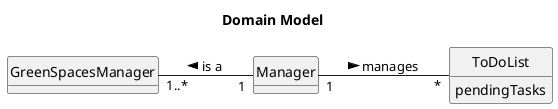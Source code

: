@startuml
skinparam monochrome true
skinparam packageStyle rectangle
skinparam shadowing false

left to right direction

skinparam classAttributeIconSize 0

hide circle
hide methods

title Domain Model

class GreenSpacesManager{
}

class Manager {
}

class ToDoList {
pendingTasks
}

Manager "1" -- "*" ToDoList: manages >
Manager "1" --up "1..*" GreenSpacesManager: is a >


@enduml